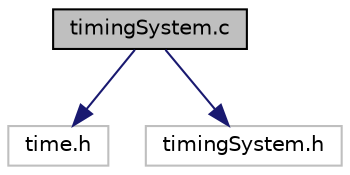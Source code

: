 digraph "timingSystem.c"
{
 // LATEX_PDF_SIZE
  edge [fontname="Helvetica",fontsize="10",labelfontname="Helvetica",labelfontsize="10"];
  node [fontname="Helvetica",fontsize="10",shape=record];
  Node1 [label="timingSystem.c",height=0.2,width=0.4,color="black", fillcolor="grey75", style="filled", fontcolor="black",tooltip="Wrapper to STM32 timing."];
  Node1 -> Node2 [color="midnightblue",fontsize="10",style="solid",fontname="Helvetica"];
  Node2 [label="time.h",height=0.2,width=0.4,color="grey75", fillcolor="white", style="filled",tooltip=" "];
  Node1 -> Node3 [color="midnightblue",fontsize="10",style="solid",fontname="Helvetica"];
  Node3 [label="timingSystem.h",height=0.2,width=0.4,color="grey75", fillcolor="white", style="filled",tooltip=" "];
}
